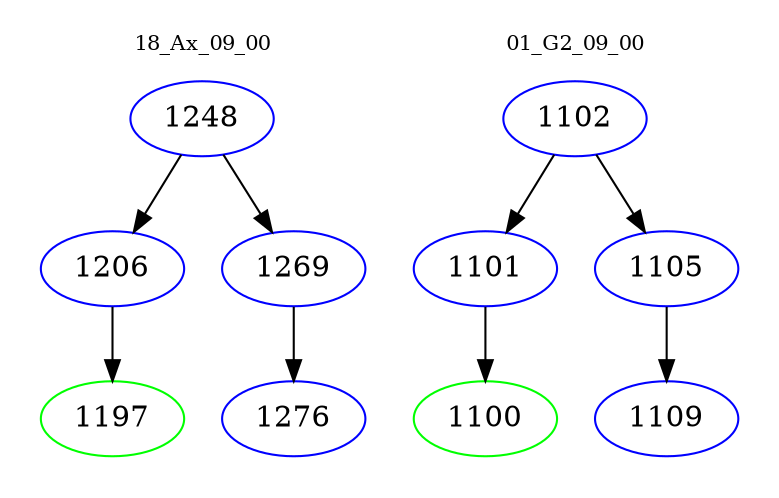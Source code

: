 digraph{
subgraph cluster_0 {
color = white
label = "18_Ax_09_00";
fontsize=10;
T0_1248 [label="1248", color="blue"]
T0_1248 -> T0_1206 [color="black"]
T0_1206 [label="1206", color="blue"]
T0_1206 -> T0_1197 [color="black"]
T0_1197 [label="1197", color="green"]
T0_1248 -> T0_1269 [color="black"]
T0_1269 [label="1269", color="blue"]
T0_1269 -> T0_1276 [color="black"]
T0_1276 [label="1276", color="blue"]
}
subgraph cluster_1 {
color = white
label = "01_G2_09_00";
fontsize=10;
T1_1102 [label="1102", color="blue"]
T1_1102 -> T1_1101 [color="black"]
T1_1101 [label="1101", color="blue"]
T1_1101 -> T1_1100 [color="black"]
T1_1100 [label="1100", color="green"]
T1_1102 -> T1_1105 [color="black"]
T1_1105 [label="1105", color="blue"]
T1_1105 -> T1_1109 [color="black"]
T1_1109 [label="1109", color="blue"]
}
}
